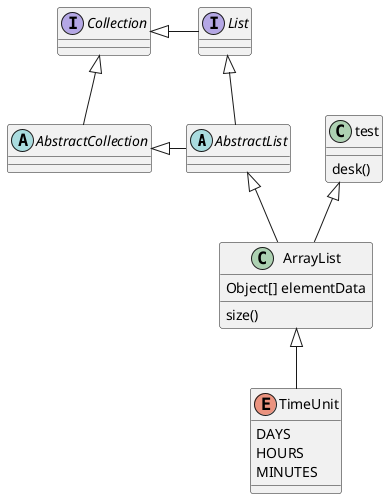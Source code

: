 @startuml
'https://plantuml.com/class-diagram

abstract class AbstractList
abstract AbstractCollection
interface List
interface Collection

List <|-- AbstractList
Collection <|-- AbstractCollection

Collection <|- List
AbstractCollection <|- AbstractList
AbstractList <|-- ArrayList
ArrayList <|-- TimeUnit
test <|-- ArrayList
class test{
    desk()
}

class ArrayList {
Object[] elementData
size()
}

enum TimeUnit {
DAYS
HOURS
MINUTES
}

@enduml